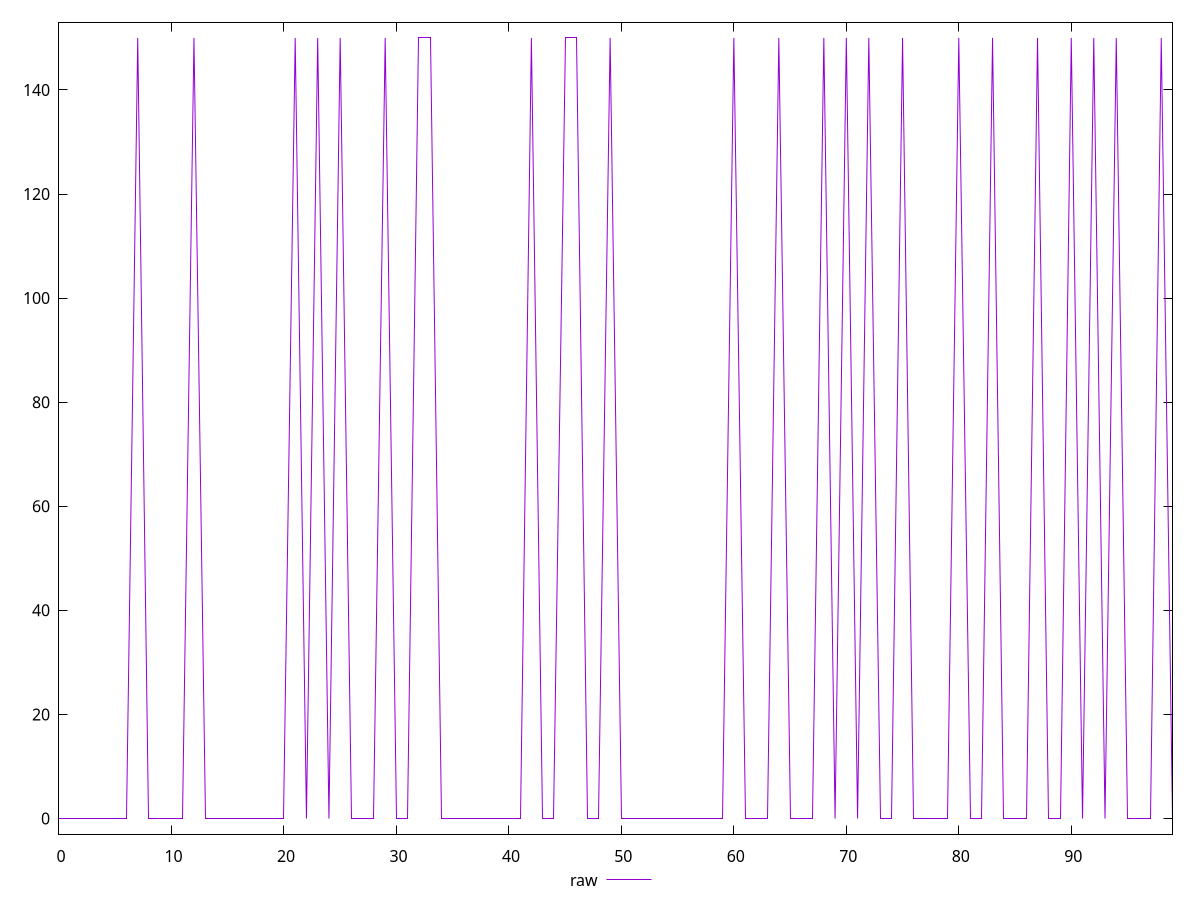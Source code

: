 reset

$raw <<EOF
0 0
1 0
2 0
3 0
4 0
5 0
6 0
7 150
8 0
9 0
10 0
11 0
12 150
13 0
14 0
15 0
16 0
17 0
18 0
19 0
20 0
21 150
22 0
23 150
24 0
25 150
26 0
27 0
28 0
29 150
30 0
31 0
32 150
33 150
34 0
35 0
36 0
37 0
38 0
39 0
40 0
41 0
42 150
43 0
44 0
45 150
46 150
47 0
48 0
49 150
50 0
51 0
52 0
53 0
54 0
55 0
56 0
57 0
58 0
59 0
60 150
61 0
62 0
63 0
64 150
65 0
66 0
67 0
68 150
69 0
70 150
71 0
72 150
73 0
74 0
75 150
76 0
77 0
78 0
79 0
80 150
81 0
82 0
83 150
84 0
85 0
86 0
87 150
88 0
89 0
90 150
91 0
92 150
93 0
94 150
95 0
96 0
97 0
98 150
99 0
EOF

set key outside below
set xrange [0:99]
set yrange [-3:153]
set trange [-3:153]
set terminal svg size 640, 500 enhanced background rgb 'white'
set output "report_00011_2021-02-09T10:53:21.242Z/uses-webp-images/samples/pages+cached+noadtech+nomedia+nocss/raw/values.svg"

plot $raw title "raw" with line

reset
